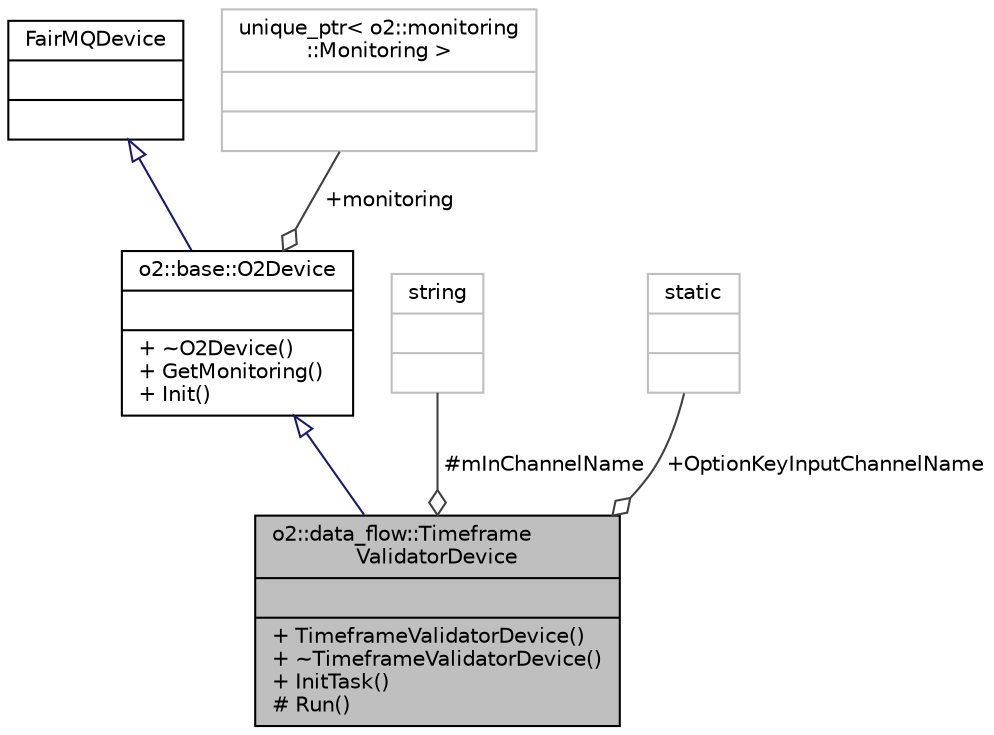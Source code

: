 digraph "o2::data_flow::TimeframeValidatorDevice"
{
 // INTERACTIVE_SVG=YES
  bgcolor="transparent";
  edge [fontname="Helvetica",fontsize="10",labelfontname="Helvetica",labelfontsize="10"];
  node [fontname="Helvetica",fontsize="10",shape=record];
  Node3 [label="{o2::data_flow::Timeframe\lValidatorDevice\n||+ TimeframeValidatorDevice()\l+ ~TimeframeValidatorDevice()\l+ InitTask()\l# Run()\l}",height=0.2,width=0.4,color="black", fillcolor="grey75", style="filled", fontcolor="black"];
  Node4 -> Node3 [dir="back",color="midnightblue",fontsize="10",style="solid",arrowtail="onormal",fontname="Helvetica"];
  Node4 [label="{o2::base::O2Device\n||+ ~O2Device()\l+ GetMonitoring()\l+ Init()\l}",height=0.2,width=0.4,color="black",URL="$db/d18/classo2_1_1base_1_1O2Device.html"];
  Node5 -> Node4 [dir="back",color="midnightblue",fontsize="10",style="solid",arrowtail="onormal",fontname="Helvetica"];
  Node5 [label="{FairMQDevice\n||}",height=0.2,width=0.4,color="black",URL="$db/dfe/classFairMQDevice.html"];
  Node6 -> Node4 [color="grey25",fontsize="10",style="solid",label=" +monitoring" ,arrowhead="odiamond",fontname="Helvetica"];
  Node6 [label="{unique_ptr\< o2::monitoring\l::Monitoring \>\n||}",height=0.2,width=0.4,color="grey75"];
  Node7 -> Node3 [color="grey25",fontsize="10",style="solid",label=" #mInChannelName" ,arrowhead="odiamond",fontname="Helvetica"];
  Node7 [label="{string\n||}",height=0.2,width=0.4,color="grey75"];
  Node8 -> Node3 [color="grey25",fontsize="10",style="solid",label=" +OptionKeyInputChannelName" ,arrowhead="odiamond",fontname="Helvetica"];
  Node8 [label="{static\n||}",height=0.2,width=0.4,color="grey75"];
}
